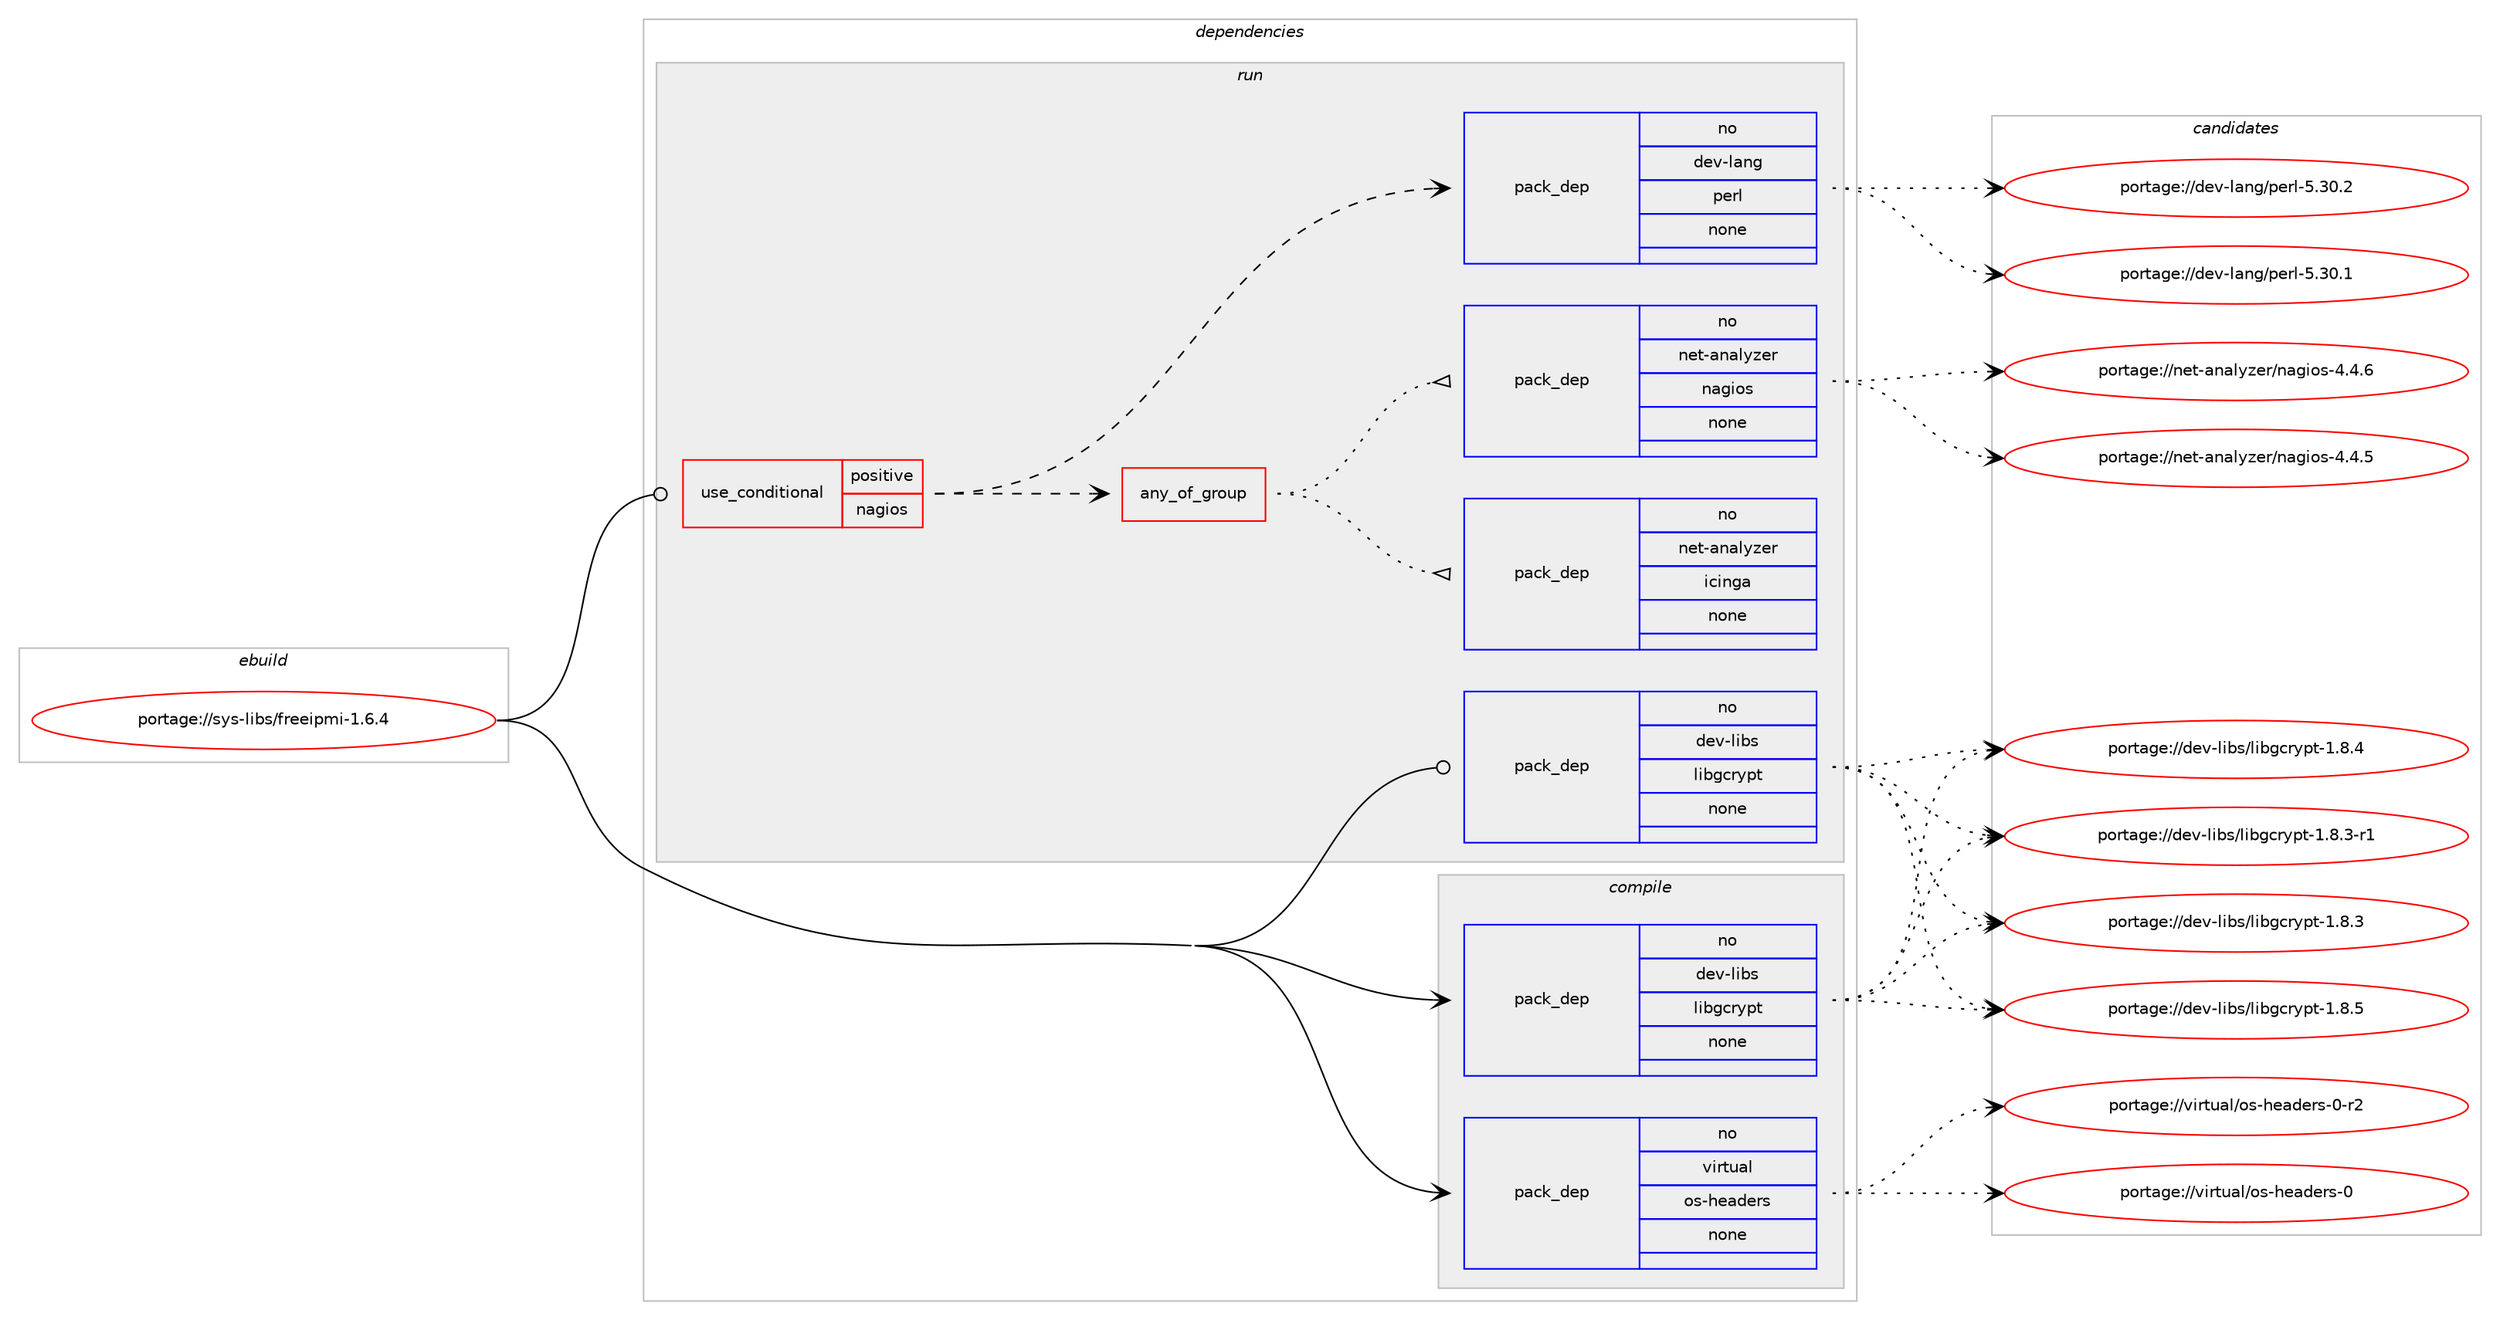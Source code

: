 digraph prolog {

# *************
# Graph options
# *************

newrank=true;
concentrate=true;
compound=true;
graph [rankdir=LR,fontname=Helvetica,fontsize=10,ranksep=1.5];#, ranksep=2.5, nodesep=0.2];
edge  [arrowhead=vee];
node  [fontname=Helvetica,fontsize=10];

# **********
# The ebuild
# **********

subgraph cluster_leftcol {
color=gray;
rank=same;
label=<<i>ebuild</i>>;
id [label="portage://sys-libs/freeipmi-1.6.4", color=red, width=4, href="../sys-libs/freeipmi-1.6.4.svg"];
}

# ****************
# The dependencies
# ****************

subgraph cluster_midcol {
color=gray;
label=<<i>dependencies</i>>;
subgraph cluster_compile {
fillcolor="#eeeeee";
style=filled;
label=<<i>compile</i>>;
subgraph pack2912 {
dependency3476 [label=<<TABLE BORDER="0" CELLBORDER="1" CELLSPACING="0" CELLPADDING="4" WIDTH="220"><TR><TD ROWSPAN="6" CELLPADDING="30">pack_dep</TD></TR><TR><TD WIDTH="110">no</TD></TR><TR><TD>dev-libs</TD></TR><TR><TD>libgcrypt</TD></TR><TR><TD>none</TD></TR><TR><TD></TD></TR></TABLE>>, shape=none, color=blue];
}
id:e -> dependency3476:w [weight=20,style="solid",arrowhead="vee"];
subgraph pack2913 {
dependency3477 [label=<<TABLE BORDER="0" CELLBORDER="1" CELLSPACING="0" CELLPADDING="4" WIDTH="220"><TR><TD ROWSPAN="6" CELLPADDING="30">pack_dep</TD></TR><TR><TD WIDTH="110">no</TD></TR><TR><TD>virtual</TD></TR><TR><TD>os-headers</TD></TR><TR><TD>none</TD></TR><TR><TD></TD></TR></TABLE>>, shape=none, color=blue];
}
id:e -> dependency3477:w [weight=20,style="solid",arrowhead="vee"];
}
subgraph cluster_compileandrun {
fillcolor="#eeeeee";
style=filled;
label=<<i>compile and run</i>>;
}
subgraph cluster_run {
fillcolor="#eeeeee";
style=filled;
label=<<i>run</i>>;
subgraph cond484 {
dependency3478 [label=<<TABLE BORDER="0" CELLBORDER="1" CELLSPACING="0" CELLPADDING="4"><TR><TD ROWSPAN="3" CELLPADDING="10">use_conditional</TD></TR><TR><TD>positive</TD></TR><TR><TD>nagios</TD></TR></TABLE>>, shape=none, color=red];
subgraph any78 {
dependency3479 [label=<<TABLE BORDER="0" CELLBORDER="1" CELLSPACING="0" CELLPADDING="4"><TR><TD CELLPADDING="10">any_of_group</TD></TR></TABLE>>, shape=none, color=red];subgraph pack2914 {
dependency3480 [label=<<TABLE BORDER="0" CELLBORDER="1" CELLSPACING="0" CELLPADDING="4" WIDTH="220"><TR><TD ROWSPAN="6" CELLPADDING="30">pack_dep</TD></TR><TR><TD WIDTH="110">no</TD></TR><TR><TD>net-analyzer</TD></TR><TR><TD>icinga</TD></TR><TR><TD>none</TD></TR><TR><TD></TD></TR></TABLE>>, shape=none, color=blue];
}
dependency3479:e -> dependency3480:w [weight=20,style="dotted",arrowhead="oinv"];
subgraph pack2915 {
dependency3481 [label=<<TABLE BORDER="0" CELLBORDER="1" CELLSPACING="0" CELLPADDING="4" WIDTH="220"><TR><TD ROWSPAN="6" CELLPADDING="30">pack_dep</TD></TR><TR><TD WIDTH="110">no</TD></TR><TR><TD>net-analyzer</TD></TR><TR><TD>nagios</TD></TR><TR><TD>none</TD></TR><TR><TD></TD></TR></TABLE>>, shape=none, color=blue];
}
dependency3479:e -> dependency3481:w [weight=20,style="dotted",arrowhead="oinv"];
}
dependency3478:e -> dependency3479:w [weight=20,style="dashed",arrowhead="vee"];
subgraph pack2916 {
dependency3482 [label=<<TABLE BORDER="0" CELLBORDER="1" CELLSPACING="0" CELLPADDING="4" WIDTH="220"><TR><TD ROWSPAN="6" CELLPADDING="30">pack_dep</TD></TR><TR><TD WIDTH="110">no</TD></TR><TR><TD>dev-lang</TD></TR><TR><TD>perl</TD></TR><TR><TD>none</TD></TR><TR><TD></TD></TR></TABLE>>, shape=none, color=blue];
}
dependency3478:e -> dependency3482:w [weight=20,style="dashed",arrowhead="vee"];
}
id:e -> dependency3478:w [weight=20,style="solid",arrowhead="odot"];
subgraph pack2917 {
dependency3483 [label=<<TABLE BORDER="0" CELLBORDER="1" CELLSPACING="0" CELLPADDING="4" WIDTH="220"><TR><TD ROWSPAN="6" CELLPADDING="30">pack_dep</TD></TR><TR><TD WIDTH="110">no</TD></TR><TR><TD>dev-libs</TD></TR><TR><TD>libgcrypt</TD></TR><TR><TD>none</TD></TR><TR><TD></TD></TR></TABLE>>, shape=none, color=blue];
}
id:e -> dependency3483:w [weight=20,style="solid",arrowhead="odot"];
}
}

# **************
# The candidates
# **************

subgraph cluster_choices {
rank=same;
color=gray;
label=<<i>candidates</i>>;

subgraph choice2912 {
color=black;
nodesep=1;
choice1001011184510810598115471081059810399114121112116454946564653 [label="portage://dev-libs/libgcrypt-1.8.5", color=red, width=4,href="../dev-libs/libgcrypt-1.8.5.svg"];
choice1001011184510810598115471081059810399114121112116454946564652 [label="portage://dev-libs/libgcrypt-1.8.4", color=red, width=4,href="../dev-libs/libgcrypt-1.8.4.svg"];
choice10010111845108105981154710810598103991141211121164549465646514511449 [label="portage://dev-libs/libgcrypt-1.8.3-r1", color=red, width=4,href="../dev-libs/libgcrypt-1.8.3-r1.svg"];
choice1001011184510810598115471081059810399114121112116454946564651 [label="portage://dev-libs/libgcrypt-1.8.3", color=red, width=4,href="../dev-libs/libgcrypt-1.8.3.svg"];
dependency3476:e -> choice1001011184510810598115471081059810399114121112116454946564653:w [style=dotted,weight="100"];
dependency3476:e -> choice1001011184510810598115471081059810399114121112116454946564652:w [style=dotted,weight="100"];
dependency3476:e -> choice10010111845108105981154710810598103991141211121164549465646514511449:w [style=dotted,weight="100"];
dependency3476:e -> choice1001011184510810598115471081059810399114121112116454946564651:w [style=dotted,weight="100"];
}
subgraph choice2913 {
color=black;
nodesep=1;
choice1181051141161179710847111115451041019710010111411545484511450 [label="portage://virtual/os-headers-0-r2", color=red, width=4,href="../virtual/os-headers-0-r2.svg"];
choice118105114116117971084711111545104101971001011141154548 [label="portage://virtual/os-headers-0", color=red, width=4,href="../virtual/os-headers-0.svg"];
dependency3477:e -> choice1181051141161179710847111115451041019710010111411545484511450:w [style=dotted,weight="100"];
dependency3477:e -> choice118105114116117971084711111545104101971001011141154548:w [style=dotted,weight="100"];
}
subgraph choice2914 {
color=black;
nodesep=1;
}
subgraph choice2915 {
color=black;
nodesep=1;
choice1101011164597110971081211221011144711097103105111115455246524654 [label="portage://net-analyzer/nagios-4.4.6", color=red, width=4,href="../net-analyzer/nagios-4.4.6.svg"];
choice1101011164597110971081211221011144711097103105111115455246524653 [label="portage://net-analyzer/nagios-4.4.5", color=red, width=4,href="../net-analyzer/nagios-4.4.5.svg"];
dependency3481:e -> choice1101011164597110971081211221011144711097103105111115455246524654:w [style=dotted,weight="100"];
dependency3481:e -> choice1101011164597110971081211221011144711097103105111115455246524653:w [style=dotted,weight="100"];
}
subgraph choice2916 {
color=black;
nodesep=1;
choice10010111845108971101034711210111410845534651484650 [label="portage://dev-lang/perl-5.30.2", color=red, width=4,href="../dev-lang/perl-5.30.2.svg"];
choice10010111845108971101034711210111410845534651484649 [label="portage://dev-lang/perl-5.30.1", color=red, width=4,href="../dev-lang/perl-5.30.1.svg"];
dependency3482:e -> choice10010111845108971101034711210111410845534651484650:w [style=dotted,weight="100"];
dependency3482:e -> choice10010111845108971101034711210111410845534651484649:w [style=dotted,weight="100"];
}
subgraph choice2917 {
color=black;
nodesep=1;
choice1001011184510810598115471081059810399114121112116454946564653 [label="portage://dev-libs/libgcrypt-1.8.5", color=red, width=4,href="../dev-libs/libgcrypt-1.8.5.svg"];
choice1001011184510810598115471081059810399114121112116454946564652 [label="portage://dev-libs/libgcrypt-1.8.4", color=red, width=4,href="../dev-libs/libgcrypt-1.8.4.svg"];
choice10010111845108105981154710810598103991141211121164549465646514511449 [label="portage://dev-libs/libgcrypt-1.8.3-r1", color=red, width=4,href="../dev-libs/libgcrypt-1.8.3-r1.svg"];
choice1001011184510810598115471081059810399114121112116454946564651 [label="portage://dev-libs/libgcrypt-1.8.3", color=red, width=4,href="../dev-libs/libgcrypt-1.8.3.svg"];
dependency3483:e -> choice1001011184510810598115471081059810399114121112116454946564653:w [style=dotted,weight="100"];
dependency3483:e -> choice1001011184510810598115471081059810399114121112116454946564652:w [style=dotted,weight="100"];
dependency3483:e -> choice10010111845108105981154710810598103991141211121164549465646514511449:w [style=dotted,weight="100"];
dependency3483:e -> choice1001011184510810598115471081059810399114121112116454946564651:w [style=dotted,weight="100"];
}
}

}

